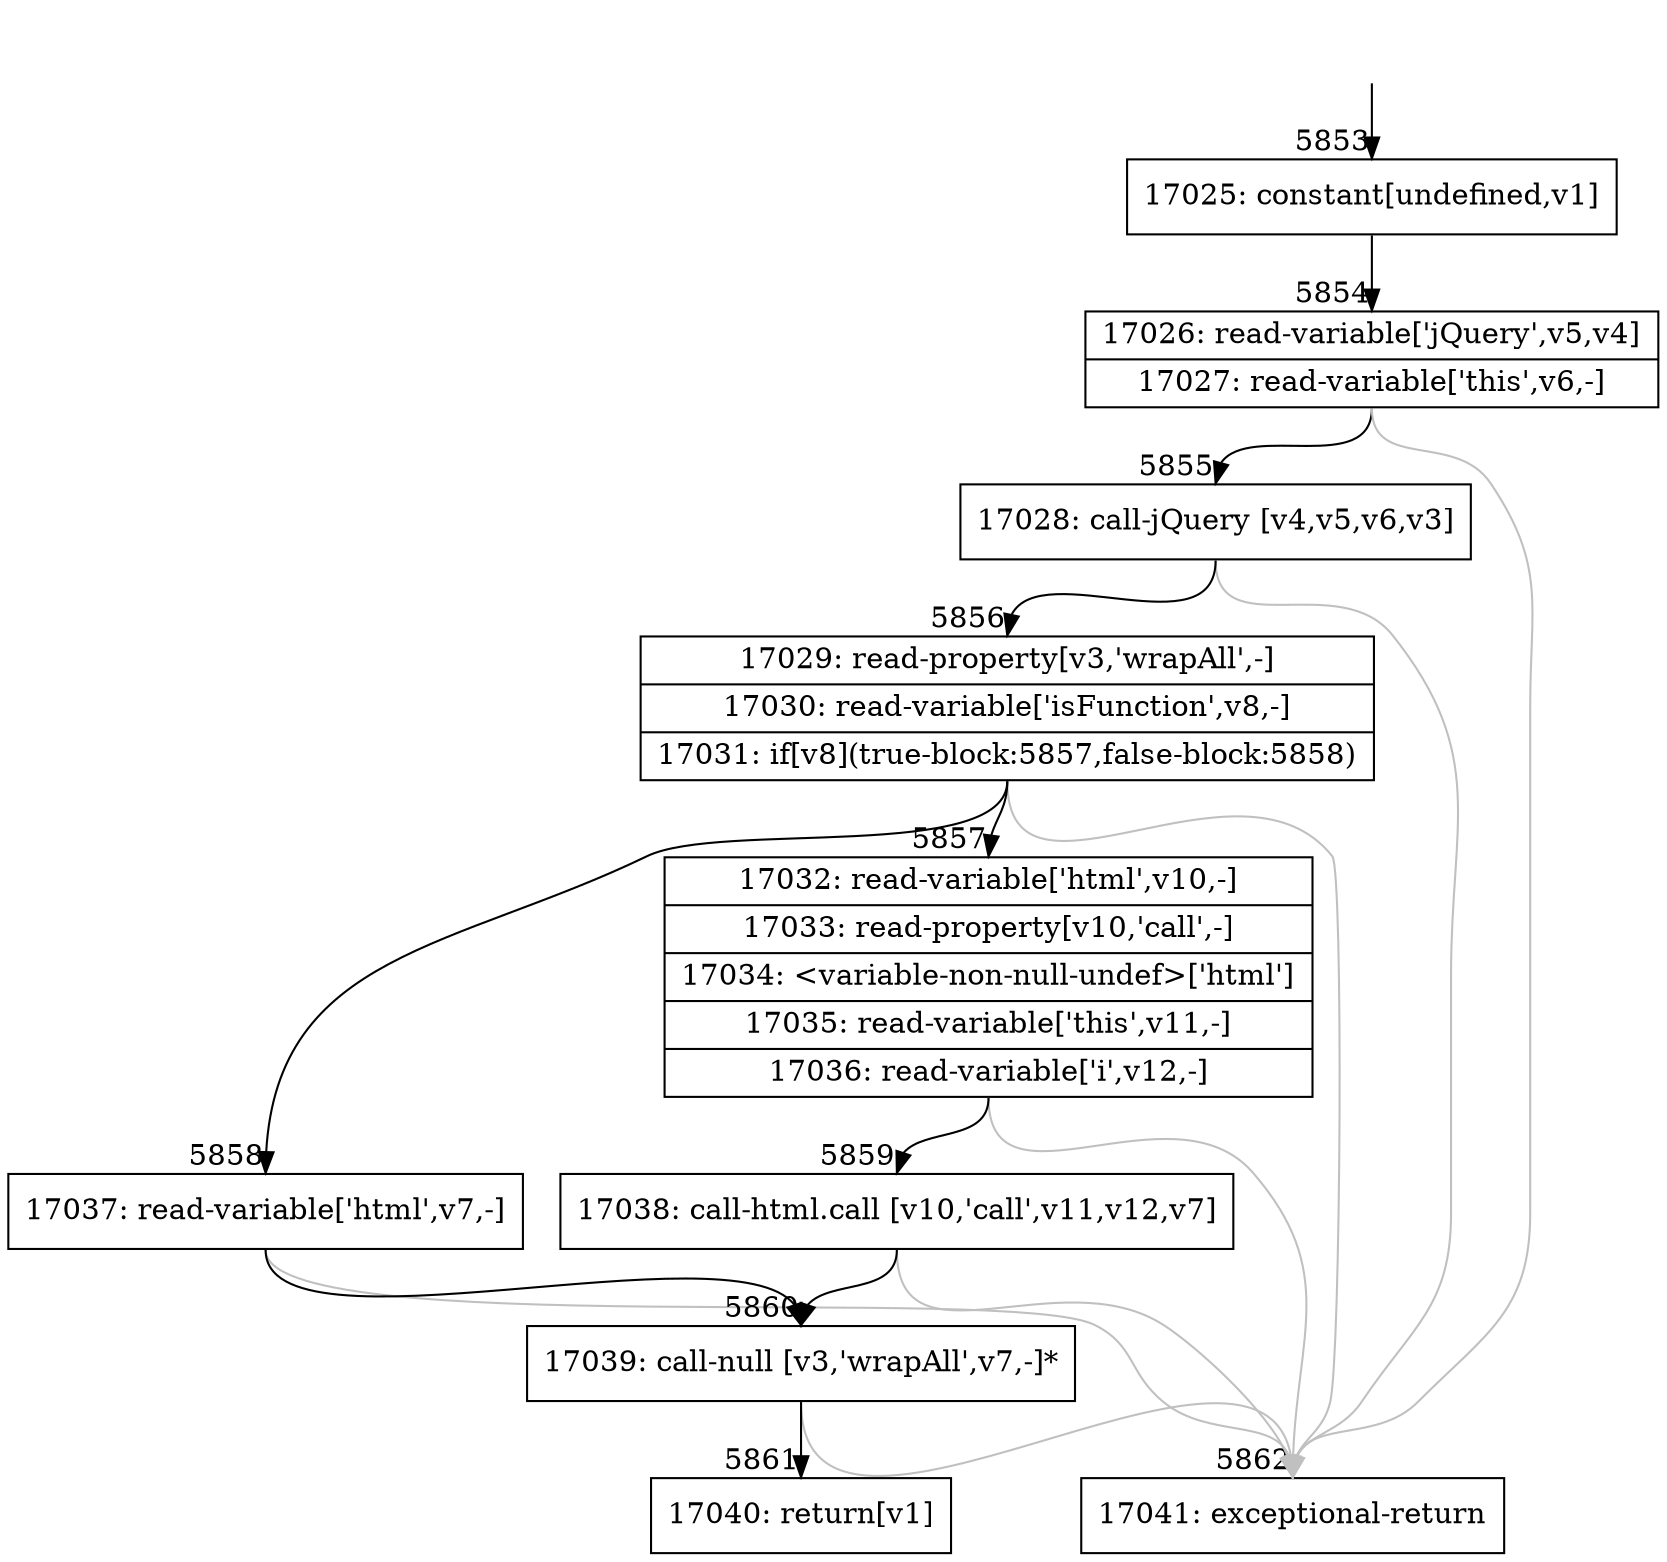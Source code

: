 digraph {
rankdir="TD"
BB_entry382[shape=none,label=""];
BB_entry382 -> BB5853 [tailport=s, headport=n, headlabel="    5853"]
BB5853 [shape=record label="{17025: constant[undefined,v1]}" ] 
BB5853 -> BB5854 [tailport=s, headport=n, headlabel="      5854"]
BB5854 [shape=record label="{17026: read-variable['jQuery',v5,v4]|17027: read-variable['this',v6,-]}" ] 
BB5854 -> BB5855 [tailport=s, headport=n, headlabel="      5855"]
BB5854 -> BB5862 [tailport=s, headport=n, color=gray, headlabel="      5862"]
BB5855 [shape=record label="{17028: call-jQuery [v4,v5,v6,v3]}" ] 
BB5855 -> BB5856 [tailport=s, headport=n, headlabel="      5856"]
BB5855 -> BB5862 [tailport=s, headport=n, color=gray]
BB5856 [shape=record label="{17029: read-property[v3,'wrapAll',-]|17030: read-variable['isFunction',v8,-]|17031: if[v8](true-block:5857,false-block:5858)}" ] 
BB5856 -> BB5857 [tailport=s, headport=n, headlabel="      5857"]
BB5856 -> BB5858 [tailport=s, headport=n, headlabel="      5858"]
BB5856 -> BB5862 [tailport=s, headport=n, color=gray]
BB5857 [shape=record label="{17032: read-variable['html',v10,-]|17033: read-property[v10,'call',-]|17034: \<variable-non-null-undef\>['html']|17035: read-variable['this',v11,-]|17036: read-variable['i',v12,-]}" ] 
BB5857 -> BB5859 [tailport=s, headport=n, headlabel="      5859"]
BB5857 -> BB5862 [tailport=s, headport=n, color=gray]
BB5858 [shape=record label="{17037: read-variable['html',v7,-]}" ] 
BB5858 -> BB5860 [tailport=s, headport=n, headlabel="      5860"]
BB5858 -> BB5862 [tailport=s, headport=n, color=gray]
BB5859 [shape=record label="{17038: call-html.call [v10,'call',v11,v12,v7]}" ] 
BB5859 -> BB5860 [tailport=s, headport=n]
BB5859 -> BB5862 [tailport=s, headport=n, color=gray]
BB5860 [shape=record label="{17039: call-null [v3,'wrapAll',v7,-]*}" ] 
BB5860 -> BB5861 [tailport=s, headport=n, headlabel="      5861"]
BB5860 -> BB5862 [tailport=s, headport=n, color=gray]
BB5861 [shape=record label="{17040: return[v1]}" ] 
BB5862 [shape=record label="{17041: exceptional-return}" ] 
//#$~ 5936
}
